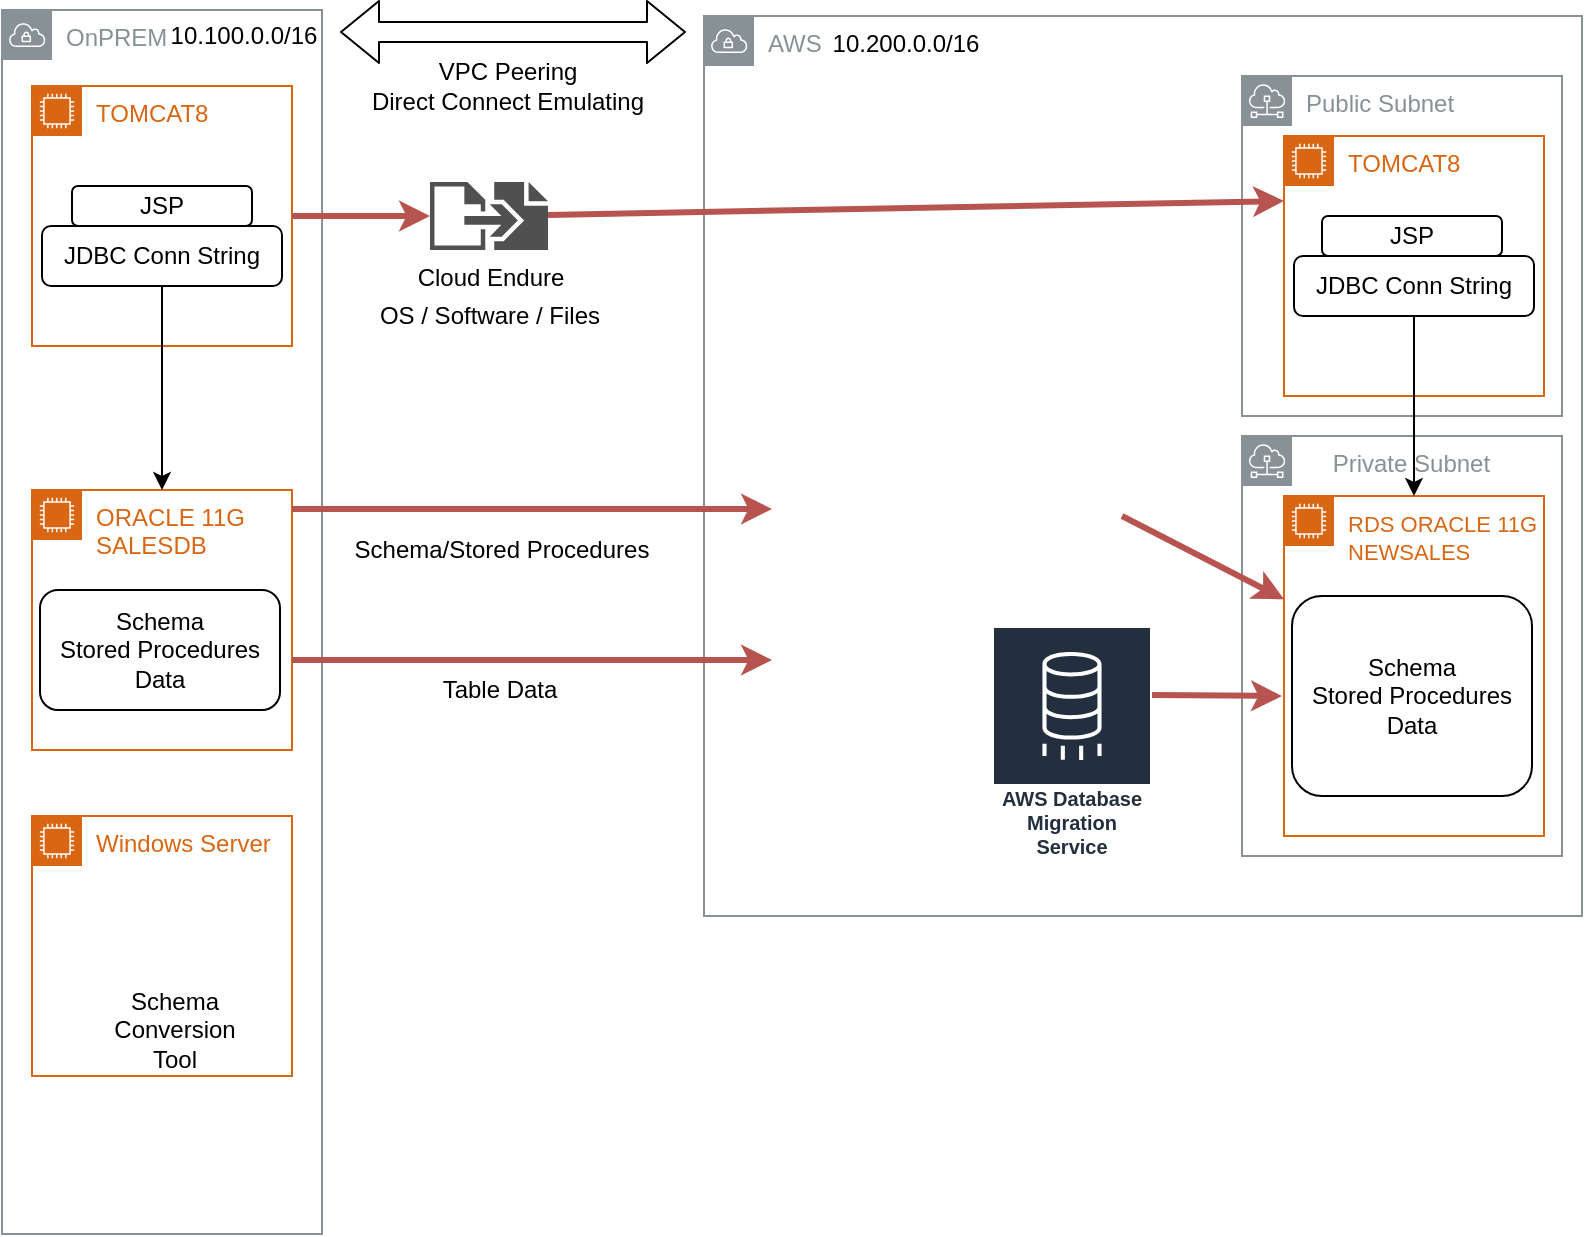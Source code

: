 <mxfile version="12.9.0" type="github">
  <diagram id="bazxHvl_UKXMVMI2n2-C" name="Page-1">
    <mxGraphModel dx="1230" dy="1243" grid="0" gridSize="10" guides="1" tooltips="1" connect="1" arrows="1" fold="1" page="1" pageScale="1" pageWidth="850" pageHeight="1100" background="none" math="0" shadow="0">
      <root>
        <mxCell id="0" />
        <mxCell id="1" parent="0" />
        <mxCell id="zHzab9P2DYDksBdTa2nC-3" value="AWS" style="outlineConnect=0;gradientColor=none;html=1;whiteSpace=wrap;fontSize=12;fontStyle=0;shape=mxgraph.aws4.group;grIcon=mxgraph.aws4.group_vpc;strokeColor=#879196;fillColor=none;verticalAlign=top;align=left;spacingLeft=30;fontColor=#879196;dashed=0;" parent="1" vertex="1">
          <mxGeometry x="391" y="83" width="439" height="450" as="geometry" />
        </mxCell>
        <mxCell id="zHzab9P2DYDksBdTa2nC-11" value="&amp;nbsp; &amp;nbsp; Private Subnet" style="outlineConnect=0;gradientColor=none;html=1;whiteSpace=wrap;fontSize=12;fontStyle=0;shape=mxgraph.aws4.group;grIcon=mxgraph.aws4.group_subnet;strokeColor=#879196;fillColor=none;verticalAlign=top;align=left;spacingLeft=30;fontColor=#879196;dashed=0;" parent="1" vertex="1">
          <mxGeometry x="660" y="293" width="160" height="210" as="geometry" />
        </mxCell>
        <mxCell id="zHzab9P2DYDksBdTa2nC-8" value="Public Subnet" style="outlineConnect=0;gradientColor=none;html=1;whiteSpace=wrap;fontSize=12;fontStyle=0;shape=mxgraph.aws4.group;grIcon=mxgraph.aws4.group_subnet;strokeColor=#879196;fillColor=none;verticalAlign=top;align=left;spacingLeft=30;fontColor=#879196;dashed=0;" parent="1" vertex="1">
          <mxGeometry x="660" y="113" width="160" height="170" as="geometry" />
        </mxCell>
        <mxCell id="AjvQf6BMv66kx0xezKMl-2" value="OnPREM" style="outlineConnect=0;gradientColor=none;html=1;whiteSpace=wrap;fontSize=12;fontStyle=0;shape=mxgraph.aws4.group;grIcon=mxgraph.aws4.group_vpc;strokeColor=#879196;fillColor=none;verticalAlign=top;align=left;spacingLeft=30;fontColor=#879196;dashed=0;" parent="1" vertex="1">
          <mxGeometry x="40" y="80" width="160" height="612" as="geometry" />
        </mxCell>
        <mxCell id="zHzab9P2DYDksBdTa2nC-9" value="" style="group" parent="1" vertex="1" connectable="0">
          <mxGeometry x="680" y="143" width="131" height="130" as="geometry" />
        </mxCell>
        <mxCell id="zHzab9P2DYDksBdTa2nC-12" value="" style="group" parent="zHzab9P2DYDksBdTa2nC-9" vertex="1" connectable="0">
          <mxGeometry x="1" width="130" height="130" as="geometry" />
        </mxCell>
        <mxCell id="zHzab9P2DYDksBdTa2nC-4" value="TOMCAT8&amp;nbsp;" style="points=[[0,0],[0.25,0],[0.5,0],[0.75,0],[1,0],[1,0.25],[1,0.5],[1,0.75],[1,1],[0.75,1],[0.5,1],[0.25,1],[0,1],[0,0.75],[0,0.5],[0,0.25]];outlineConnect=0;gradientColor=none;html=1;whiteSpace=wrap;fontSize=12;fontStyle=0;shape=mxgraph.aws4.group;grIcon=mxgraph.aws4.group_ec2_instance_contents;strokeColor=#D86613;fillColor=none;verticalAlign=top;align=left;spacingLeft=30;fontColor=#D86613;dashed=0;" parent="zHzab9P2DYDksBdTa2nC-12" vertex="1">
          <mxGeometry width="130" height="130" as="geometry" />
        </mxCell>
        <mxCell id="zHzab9P2DYDksBdTa2nC-6" value="JSP" style="rounded=1;whiteSpace=wrap;html=1;" parent="zHzab9P2DYDksBdTa2nC-12" vertex="1">
          <mxGeometry x="19" y="40" width="90" height="20" as="geometry" />
        </mxCell>
        <mxCell id="zHzab9P2DYDksBdTa2nC-17" value="JDBC Conn String" style="rounded=1;whiteSpace=wrap;html=1;" parent="zHzab9P2DYDksBdTa2nC-12" vertex="1">
          <mxGeometry x="5" y="60" width="120" height="30" as="geometry" />
        </mxCell>
        <mxCell id="zHzab9P2DYDksBdTa2nC-10" value="" style="group" parent="1" vertex="1" connectable="0">
          <mxGeometry x="681" y="323" width="130" height="170" as="geometry" />
        </mxCell>
        <mxCell id="zHzab9P2DYDksBdTa2nC-5" value="&lt;font style=&quot;font-size: 11px&quot;&gt;RDS ORACLE 11G&lt;br&gt;NEWSALES&lt;/font&gt;" style="points=[[0,0],[0.25,0],[0.5,0],[0.75,0],[1,0],[1,0.25],[1,0.5],[1,0.75],[1,1],[0.75,1],[0.5,1],[0.25,1],[0,1],[0,0.75],[0,0.5],[0,0.25]];outlineConnect=0;gradientColor=none;html=1;whiteSpace=wrap;fontSize=12;fontStyle=0;shape=mxgraph.aws4.group;grIcon=mxgraph.aws4.group_ec2_instance_contents;strokeColor=#D86613;fillColor=none;verticalAlign=top;align=left;spacingLeft=30;fontColor=#D86613;dashed=0;" parent="zHzab9P2DYDksBdTa2nC-10" vertex="1">
          <mxGeometry width="130" height="170" as="geometry" />
        </mxCell>
        <mxCell id="zHzab9P2DYDksBdTa2nC-7" value="Schema&lt;br&gt;Stored Procedures&lt;br&gt;Data" style="rounded=1;whiteSpace=wrap;html=1;" parent="zHzab9P2DYDksBdTa2nC-10" vertex="1">
          <mxGeometry x="4" y="50" width="120" height="100" as="geometry" />
        </mxCell>
        <mxCell id="zHzab9P2DYDksBdTa2nC-13" value="" style="group" parent="1" vertex="1" connectable="0">
          <mxGeometry x="55" y="320" width="130" height="130" as="geometry" />
        </mxCell>
        <mxCell id="AjvQf6BMv66kx0xezKMl-7" value="ORACLE 11G&lt;br&gt;SALESDB&amp;nbsp;" style="points=[[0,0],[0.25,0],[0.5,0],[0.75,0],[1,0],[1,0.25],[1,0.5],[1,0.75],[1,1],[0.75,1],[0.5,1],[0.25,1],[0,1],[0,0.75],[0,0.5],[0,0.25]];outlineConnect=0;gradientColor=none;html=1;whiteSpace=wrap;fontSize=12;fontStyle=0;shape=mxgraph.aws4.group;grIcon=mxgraph.aws4.group_ec2_instance_contents;strokeColor=#D86613;fillColor=none;verticalAlign=top;align=left;spacingLeft=30;fontColor=#D86613;dashed=0;" parent="zHzab9P2DYDksBdTa2nC-13" vertex="1">
          <mxGeometry width="130" height="130" as="geometry" />
        </mxCell>
        <mxCell id="zHzab9P2DYDksBdTa2nC-2" value="Schema&lt;br&gt;Stored Procedures&lt;br&gt;Data" style="rounded=1;whiteSpace=wrap;html=1;" parent="zHzab9P2DYDksBdTa2nC-13" vertex="1">
          <mxGeometry x="4" y="50" width="120" height="60" as="geometry" />
        </mxCell>
        <mxCell id="zHzab9P2DYDksBdTa2nC-15" value="" style="group" parent="1" vertex="1" connectable="0">
          <mxGeometry x="55" y="128" width="130" height="140" as="geometry" />
        </mxCell>
        <mxCell id="AjvQf6BMv66kx0xezKMl-6" value="TOMCAT8&amp;nbsp;" style="points=[[0,0],[0.25,0],[0.5,0],[0.75,0],[1,0],[1,0.25],[1,0.5],[1,0.75],[1,1],[0.75,1],[0.5,1],[0.25,1],[0,1],[0,0.75],[0,0.5],[0,0.25]];outlineConnect=0;gradientColor=none;html=1;whiteSpace=wrap;fontSize=12;fontStyle=0;shape=mxgraph.aws4.group;grIcon=mxgraph.aws4.group_ec2_instance_contents;strokeColor=#D86613;fillColor=none;verticalAlign=top;align=left;spacingLeft=30;fontColor=#D86613;dashed=0;" parent="zHzab9P2DYDksBdTa2nC-15" vertex="1">
          <mxGeometry y="-10" width="130" height="130" as="geometry" />
        </mxCell>
        <mxCell id="zHzab9P2DYDksBdTa2nC-1" value="JSP" style="rounded=1;whiteSpace=wrap;html=1;" parent="zHzab9P2DYDksBdTa2nC-15" vertex="1">
          <mxGeometry x="20" y="40" width="90" height="20" as="geometry" />
        </mxCell>
        <mxCell id="zHzab9P2DYDksBdTa2nC-16" value="JDBC Conn String" style="rounded=1;whiteSpace=wrap;html=1;" parent="zHzab9P2DYDksBdTa2nC-15" vertex="1">
          <mxGeometry x="5" y="60" width="120" height="30" as="geometry" />
        </mxCell>
        <mxCell id="zHzab9P2DYDksBdTa2nC-18" value="" style="endArrow=classic;html=1;entryX=0.5;entryY=0;entryDx=0;entryDy=0;" parent="1" source="zHzab9P2DYDksBdTa2nC-16" target="AjvQf6BMv66kx0xezKMl-7" edge="1">
          <mxGeometry width="50" height="50" relative="1" as="geometry">
            <mxPoint x="40" y="540" as="sourcePoint" />
            <mxPoint x="90" y="490" as="targetPoint" />
          </mxGeometry>
        </mxCell>
        <mxCell id="zHzab9P2DYDksBdTa2nC-19" value="" style="endArrow=classic;html=1;exitX=0.5;exitY=1;exitDx=0;exitDy=0;" parent="1" source="zHzab9P2DYDksBdTa2nC-17" target="zHzab9P2DYDksBdTa2nC-5" edge="1">
          <mxGeometry width="50" height="50" relative="1" as="geometry">
            <mxPoint x="789.5" y="228" as="sourcePoint" />
            <mxPoint x="789.5" y="338" as="targetPoint" />
          </mxGeometry>
        </mxCell>
        <mxCell id="zHzab9P2DYDksBdTa2nC-23" value="AWS Database Migration Service" style="outlineConnect=0;fontColor=#232F3E;gradientColor=none;strokeColor=#ffffff;fillColor=#232F3E;dashed=0;verticalLabelPosition=middle;verticalAlign=bottom;align=center;html=1;whiteSpace=wrap;fontSize=10;fontStyle=1;spacing=3;shape=mxgraph.aws4.productIcon;prIcon=mxgraph.aws4.database_migration_service;" parent="1" vertex="1">
          <mxGeometry x="535" y="388" width="80" height="120" as="geometry" />
        </mxCell>
        <mxCell id="zHzab9P2DYDksBdTa2nC-24" value="Cloud Endure" style="pointerEvents=1;shadow=0;dashed=0;html=1;strokeColor=none;fillColor=#505050;labelPosition=center;verticalLabelPosition=bottom;verticalAlign=top;outlineConnect=0;align=center;shape=mxgraph.office.concepts.migration;" parent="1" vertex="1">
          <mxGeometry x="254" y="166" width="59" height="34" as="geometry" />
        </mxCell>
        <mxCell id="zHzab9P2DYDksBdTa2nC-28" value="" style="endArrow=classic;html=1;fillColor=#f8cecc;strokeColor=#b85450;exitX=1;exitY=0.5;exitDx=0;exitDy=0;strokeWidth=3;" parent="1" source="AjvQf6BMv66kx0xezKMl-6" target="zHzab9P2DYDksBdTa2nC-24" edge="1">
          <mxGeometry width="50" height="50" relative="1" as="geometry">
            <mxPoint x="200" y="175" as="sourcePoint" />
            <mxPoint x="250" y="125" as="targetPoint" />
          </mxGeometry>
        </mxCell>
        <mxCell id="zHzab9P2DYDksBdTa2nC-29" value="" style="endArrow=classic;html=1;fillColor=#f8cecc;strokeColor=#b85450;strokeWidth=3;entryX=0;entryY=0.25;entryDx=0;entryDy=0;" parent="1" source="zHzab9P2DYDksBdTa2nC-24" target="zHzab9P2DYDksBdTa2nC-4" edge="1">
          <mxGeometry width="50" height="50" relative="1" as="geometry">
            <mxPoint x="585" y="190.5" as="sourcePoint" />
            <mxPoint x="700" y="155.5" as="targetPoint" />
          </mxGeometry>
        </mxCell>
        <mxCell id="zHzab9P2DYDksBdTa2nC-30" value="" style="endArrow=classic;html=1;fillColor=#f8cecc;strokeColor=#b85450;exitX=1;exitY=0.5;exitDx=0;exitDy=0;strokeWidth=3;" parent="1" edge="1">
          <mxGeometry width="50" height="50" relative="1" as="geometry">
            <mxPoint x="185" y="329.5" as="sourcePoint" />
            <mxPoint x="425" y="329.5" as="targetPoint" />
          </mxGeometry>
        </mxCell>
        <mxCell id="zHzab9P2DYDksBdTa2nC-31" value="" style="endArrow=classic;html=1;fillColor=#f8cecc;strokeColor=#b85450;exitX=1;exitY=0.5;exitDx=0;exitDy=0;strokeWidth=3;" parent="1" edge="1">
          <mxGeometry width="50" height="50" relative="1" as="geometry">
            <mxPoint x="185" y="405" as="sourcePoint" />
            <mxPoint x="425" y="405" as="targetPoint" />
          </mxGeometry>
        </mxCell>
        <mxCell id="zHzab9P2DYDksBdTa2nC-32" value="" style="endArrow=classic;html=1;fillColor=#f8cecc;strokeColor=#b85450;strokeWidth=3;" parent="1" target="zHzab9P2DYDksBdTa2nC-5" edge="1">
          <mxGeometry width="50" height="50" relative="1" as="geometry">
            <mxPoint x="600" y="333" as="sourcePoint" />
            <mxPoint x="725" y="332.5" as="targetPoint" />
          </mxGeometry>
        </mxCell>
        <mxCell id="zHzab9P2DYDksBdTa2nC-34" value="" style="endArrow=classic;html=1;fillColor=#f8cecc;strokeColor=#b85450;strokeWidth=3;" parent="1" edge="1">
          <mxGeometry width="50" height="50" relative="1" as="geometry">
            <mxPoint x="615" y="422.5" as="sourcePoint" />
            <mxPoint x="680" y="423" as="targetPoint" />
          </mxGeometry>
        </mxCell>
        <mxCell id="zHzab9P2DYDksBdTa2nC-39" value="Schema/Stored Procedures" style="text;html=1;strokeColor=none;fillColor=none;align=center;verticalAlign=middle;whiteSpace=wrap;rounded=0;" parent="1" vertex="1">
          <mxGeometry x="210" y="340" width="160" height="20" as="geometry" />
        </mxCell>
        <mxCell id="zHzab9P2DYDksBdTa2nC-42" value="OS / Software / Files" style="text;html=1;strokeColor=none;fillColor=none;align=center;verticalAlign=middle;whiteSpace=wrap;rounded=0;" parent="1" vertex="1">
          <mxGeometry x="203.5" y="223" width="160" height="20" as="geometry" />
        </mxCell>
        <mxCell id="zHzab9P2DYDksBdTa2nC-43" value="Table Data" style="text;html=1;strokeColor=none;fillColor=none;align=center;verticalAlign=middle;whiteSpace=wrap;rounded=0;" parent="1" vertex="1">
          <mxGeometry x="208.5" y="410" width="160" height="20" as="geometry" />
        </mxCell>
        <mxCell id="thpAZCQ8_dKzy4YzaB0K-5" value="" style="group" vertex="1" connectable="0" parent="1">
          <mxGeometry x="55" y="483" width="130" height="130" as="geometry" />
        </mxCell>
        <mxCell id="thpAZCQ8_dKzy4YzaB0K-6" value="Windows Server" style="points=[[0,0],[0.25,0],[0.5,0],[0.75,0],[1,0],[1,0.25],[1,0.5],[1,0.75],[1,1],[0.75,1],[0.5,1],[0.25,1],[0,1],[0,0.75],[0,0.5],[0,0.25]];outlineConnect=0;gradientColor=none;html=1;whiteSpace=wrap;fontSize=12;fontStyle=0;shape=mxgraph.aws4.group;grIcon=mxgraph.aws4.group_ec2_instance_contents;strokeColor=#D86613;fillColor=none;verticalAlign=top;align=left;spacingLeft=30;fontColor=#D86613;dashed=0;" vertex="1" parent="thpAZCQ8_dKzy4YzaB0K-5">
          <mxGeometry width="130" height="130" as="geometry" />
        </mxCell>
        <mxCell id="zHzab9P2DYDksBdTa2nC-21" value="&lt;font color=&quot;#000000&quot;&gt;Schema &lt;br&gt;Conversion &lt;br&gt;Tool&lt;/font&gt;" style="shape=image;html=1;verticalAlign=top;verticalLabelPosition=bottom;labelBackgroundColor=#ffffff;imageAspect=0;aspect=fixed;image=https://cdn0.iconfinder.com/data/icons/social-flat-rounded-rects/512/aws-128.png" parent="thpAZCQ8_dKzy4YzaB0K-5" vertex="1">
          <mxGeometry x="46" y="29" width="50" height="50" as="geometry" />
        </mxCell>
        <mxCell id="thpAZCQ8_dKzy4YzaB0K-8" value="10.100.0.0/16&lt;br&gt;" style="text;html=1;strokeColor=none;fillColor=none;align=center;verticalAlign=middle;whiteSpace=wrap;rounded=0;" vertex="1" parent="1">
          <mxGeometry x="141" y="83" width="40" height="20" as="geometry" />
        </mxCell>
        <mxCell id="thpAZCQ8_dKzy4YzaB0K-9" value="10.200.0.0/16" style="text;html=1;strokeColor=none;fillColor=none;align=center;verticalAlign=middle;whiteSpace=wrap;rounded=0;" vertex="1" parent="1">
          <mxGeometry x="472" y="87" width="40" height="20" as="geometry" />
        </mxCell>
        <mxCell id="thpAZCQ8_dKzy4YzaB0K-15" value="" style="shape=flexArrow;endArrow=classic;startArrow=classic;html=1;" edge="1" parent="1">
          <mxGeometry width="50" height="50" relative="1" as="geometry">
            <mxPoint x="209" y="91" as="sourcePoint" />
            <mxPoint x="382" y="91" as="targetPoint" />
          </mxGeometry>
        </mxCell>
        <mxCell id="thpAZCQ8_dKzy4YzaB0K-16" value="VPC Peering&lt;br&gt;Direct Connect Emulating" style="text;html=1;strokeColor=none;fillColor=none;align=center;verticalAlign=middle;whiteSpace=wrap;rounded=1;" vertex="1" parent="1">
          <mxGeometry x="213" y="108" width="160" height="20" as="geometry" />
        </mxCell>
      </root>
    </mxGraphModel>
  </diagram>
</mxfile>
